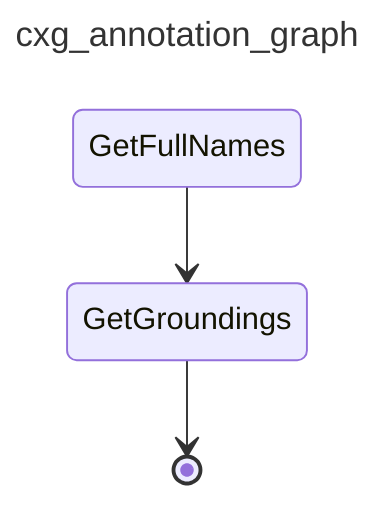 ---
title: cxg_annotation_graph
---
stateDiagram-v2
  GetFullNames --> GetGroundings
  GetGroundings --> [*]